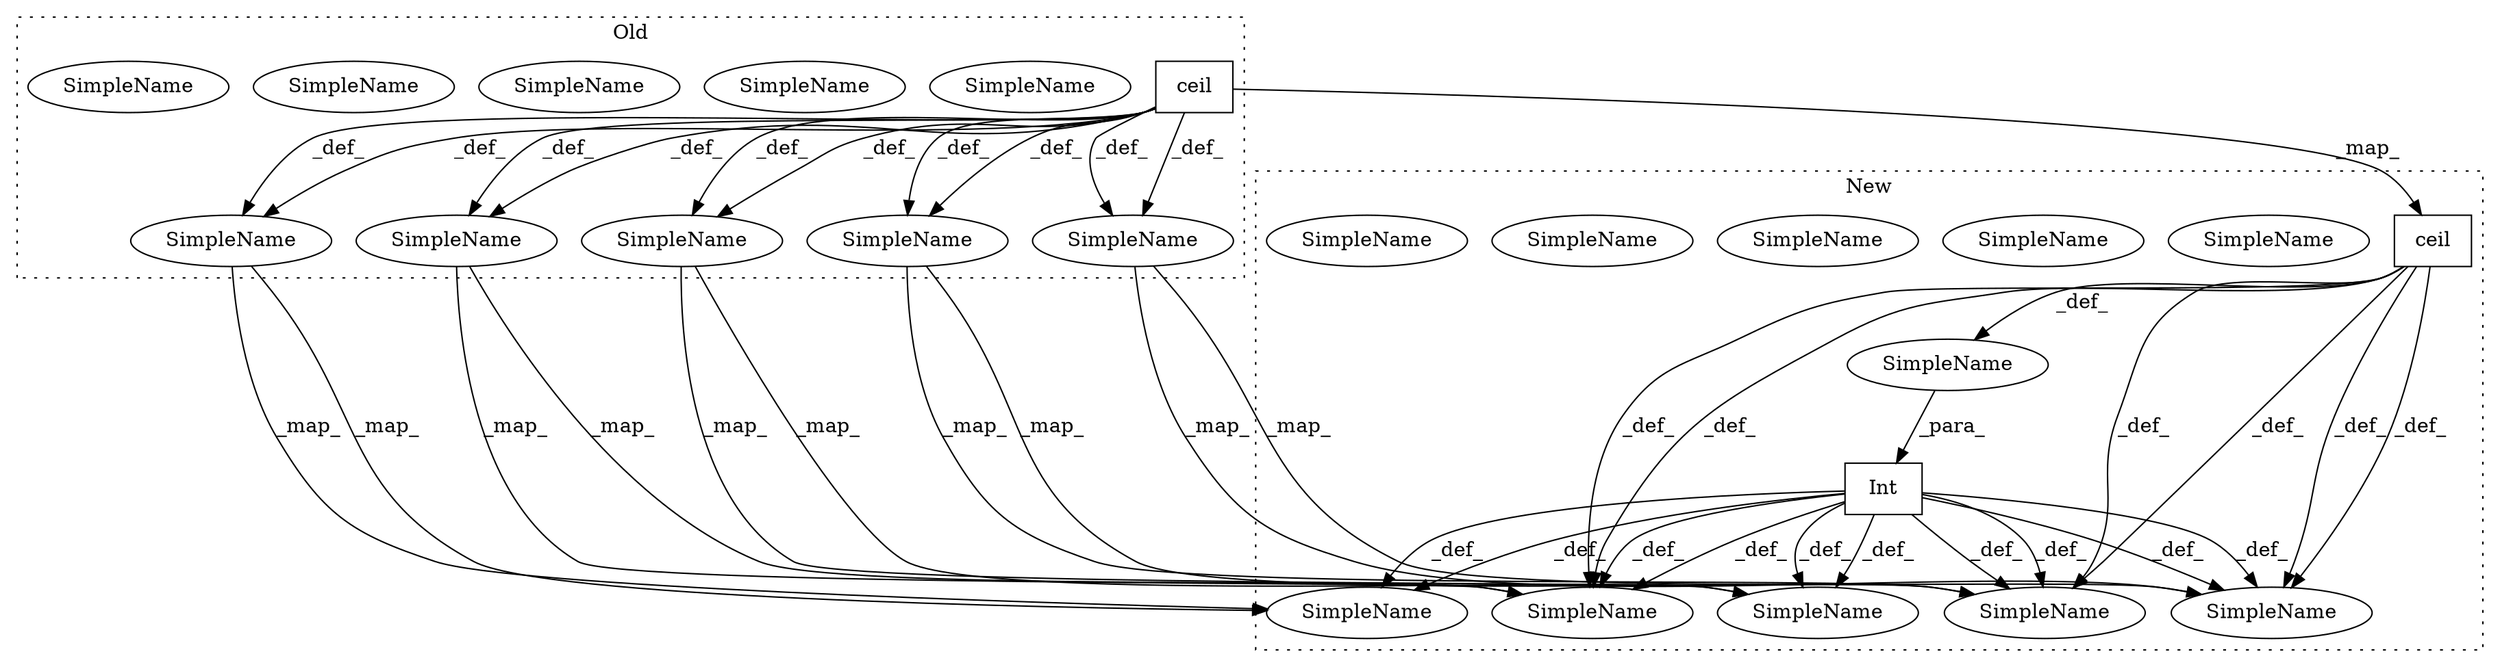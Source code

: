 digraph G {
subgraph cluster0 {
1 [label="ceil" a="32" s="23189,23231" l="5,1" shape="box"];
3 [label="SimpleName" a="42" s="23966" l="12" shape="ellipse"];
6 [label="SimpleName" a="42" s="23966" l="12" shape="ellipse"];
7 [label="SimpleName" a="42" s="23000" l="11" shape="ellipse"];
10 [label="SimpleName" a="42" s="23000" l="11" shape="ellipse"];
13 [label="SimpleName" a="42" s="23861" l="11" shape="ellipse"];
16 [label="SimpleName" a="42" s="23861" l="11" shape="ellipse"];
17 [label="SimpleName" a="42" s="23573" l="1" shape="ellipse"];
20 [label="SimpleName" a="42" s="23573" l="1" shape="ellipse"];
21 [label="SimpleName" a="42" s="23656" l="12" shape="ellipse"];
24 [label="SimpleName" a="42" s="23656" l="12" shape="ellipse"];
label = "Old";
style="dotted";
}
subgraph cluster1 {
2 [label="ceil" a="32" s="23218,23260" l="5,1" shape="box"];
4 [label="SimpleName" a="42" s="23996" l="12" shape="ellipse"];
5 [label="SimpleName" a="42" s="23996" l="12" shape="ellipse"];
8 [label="SimpleName" a="42" s="23015" l="11" shape="ellipse"];
9 [label="SimpleName" a="42" s="23015" l="11" shape="ellipse"];
11 [label="SimpleName" a="42" s="" l="" shape="ellipse"];
12 [label="Int" a="32" s="23208,23261" l="4,1" shape="box"];
14 [label="SimpleName" a="42" s="23891" l="11" shape="ellipse"];
15 [label="SimpleName" a="42" s="23891" l="11" shape="ellipse"];
18 [label="SimpleName" a="42" s="23603" l="1" shape="ellipse"];
19 [label="SimpleName" a="42" s="23603" l="1" shape="ellipse"];
22 [label="SimpleName" a="42" s="23686" l="12" shape="ellipse"];
23 [label="SimpleName" a="42" s="23686" l="12" shape="ellipse"];
label = "New";
style="dotted";
}
1 -> 20 [label="_def_"];
1 -> 10 [label="_def_"];
1 -> 16 [label="_def_"];
1 -> 2 [label="_map_"];
1 -> 6 [label="_def_"];
1 -> 16 [label="_def_"];
1 -> 24 [label="_def_"];
1 -> 6 [label="_def_"];
1 -> 10 [label="_def_"];
1 -> 20 [label="_def_"];
1 -> 24 [label="_def_"];
2 -> 11 [label="_def_"];
2 -> 15 [label="_def_"];
2 -> 23 [label="_def_"];
2 -> 15 [label="_def_"];
2 -> 19 [label="_def_"];
2 -> 19 [label="_def_"];
2 -> 23 [label="_def_"];
6 -> 5 [label="_map_"];
6 -> 5 [label="_map_"];
10 -> 9 [label="_map_"];
10 -> 9 [label="_map_"];
11 -> 12 [label="_para_"];
12 -> 5 [label="_def_"];
12 -> 23 [label="_def_"];
12 -> 9 [label="_def_"];
12 -> 5 [label="_def_"];
12 -> 15 [label="_def_"];
12 -> 15 [label="_def_"];
12 -> 23 [label="_def_"];
12 -> 9 [label="_def_"];
12 -> 19 [label="_def_"];
12 -> 19 [label="_def_"];
16 -> 15 [label="_map_"];
16 -> 15 [label="_map_"];
20 -> 19 [label="_map_"];
20 -> 19 [label="_map_"];
24 -> 23 [label="_map_"];
24 -> 23 [label="_map_"];
}